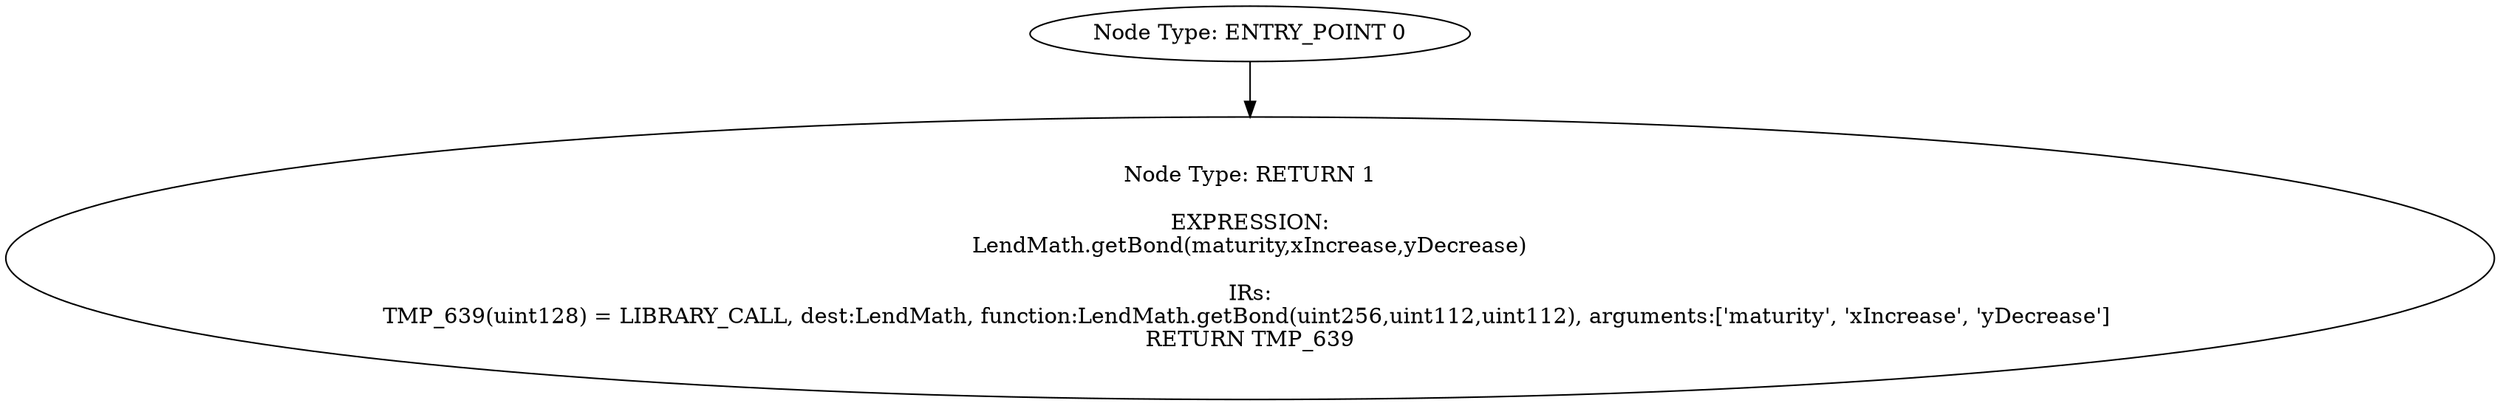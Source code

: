 digraph{
0[label="Node Type: ENTRY_POINT 0
"];
0->1;
1[label="Node Type: RETURN 1

EXPRESSION:
LendMath.getBond(maturity,xIncrease,yDecrease)

IRs:
TMP_639(uint128) = LIBRARY_CALL, dest:LendMath, function:LendMath.getBond(uint256,uint112,uint112), arguments:['maturity', 'xIncrease', 'yDecrease'] 
RETURN TMP_639"];
}
